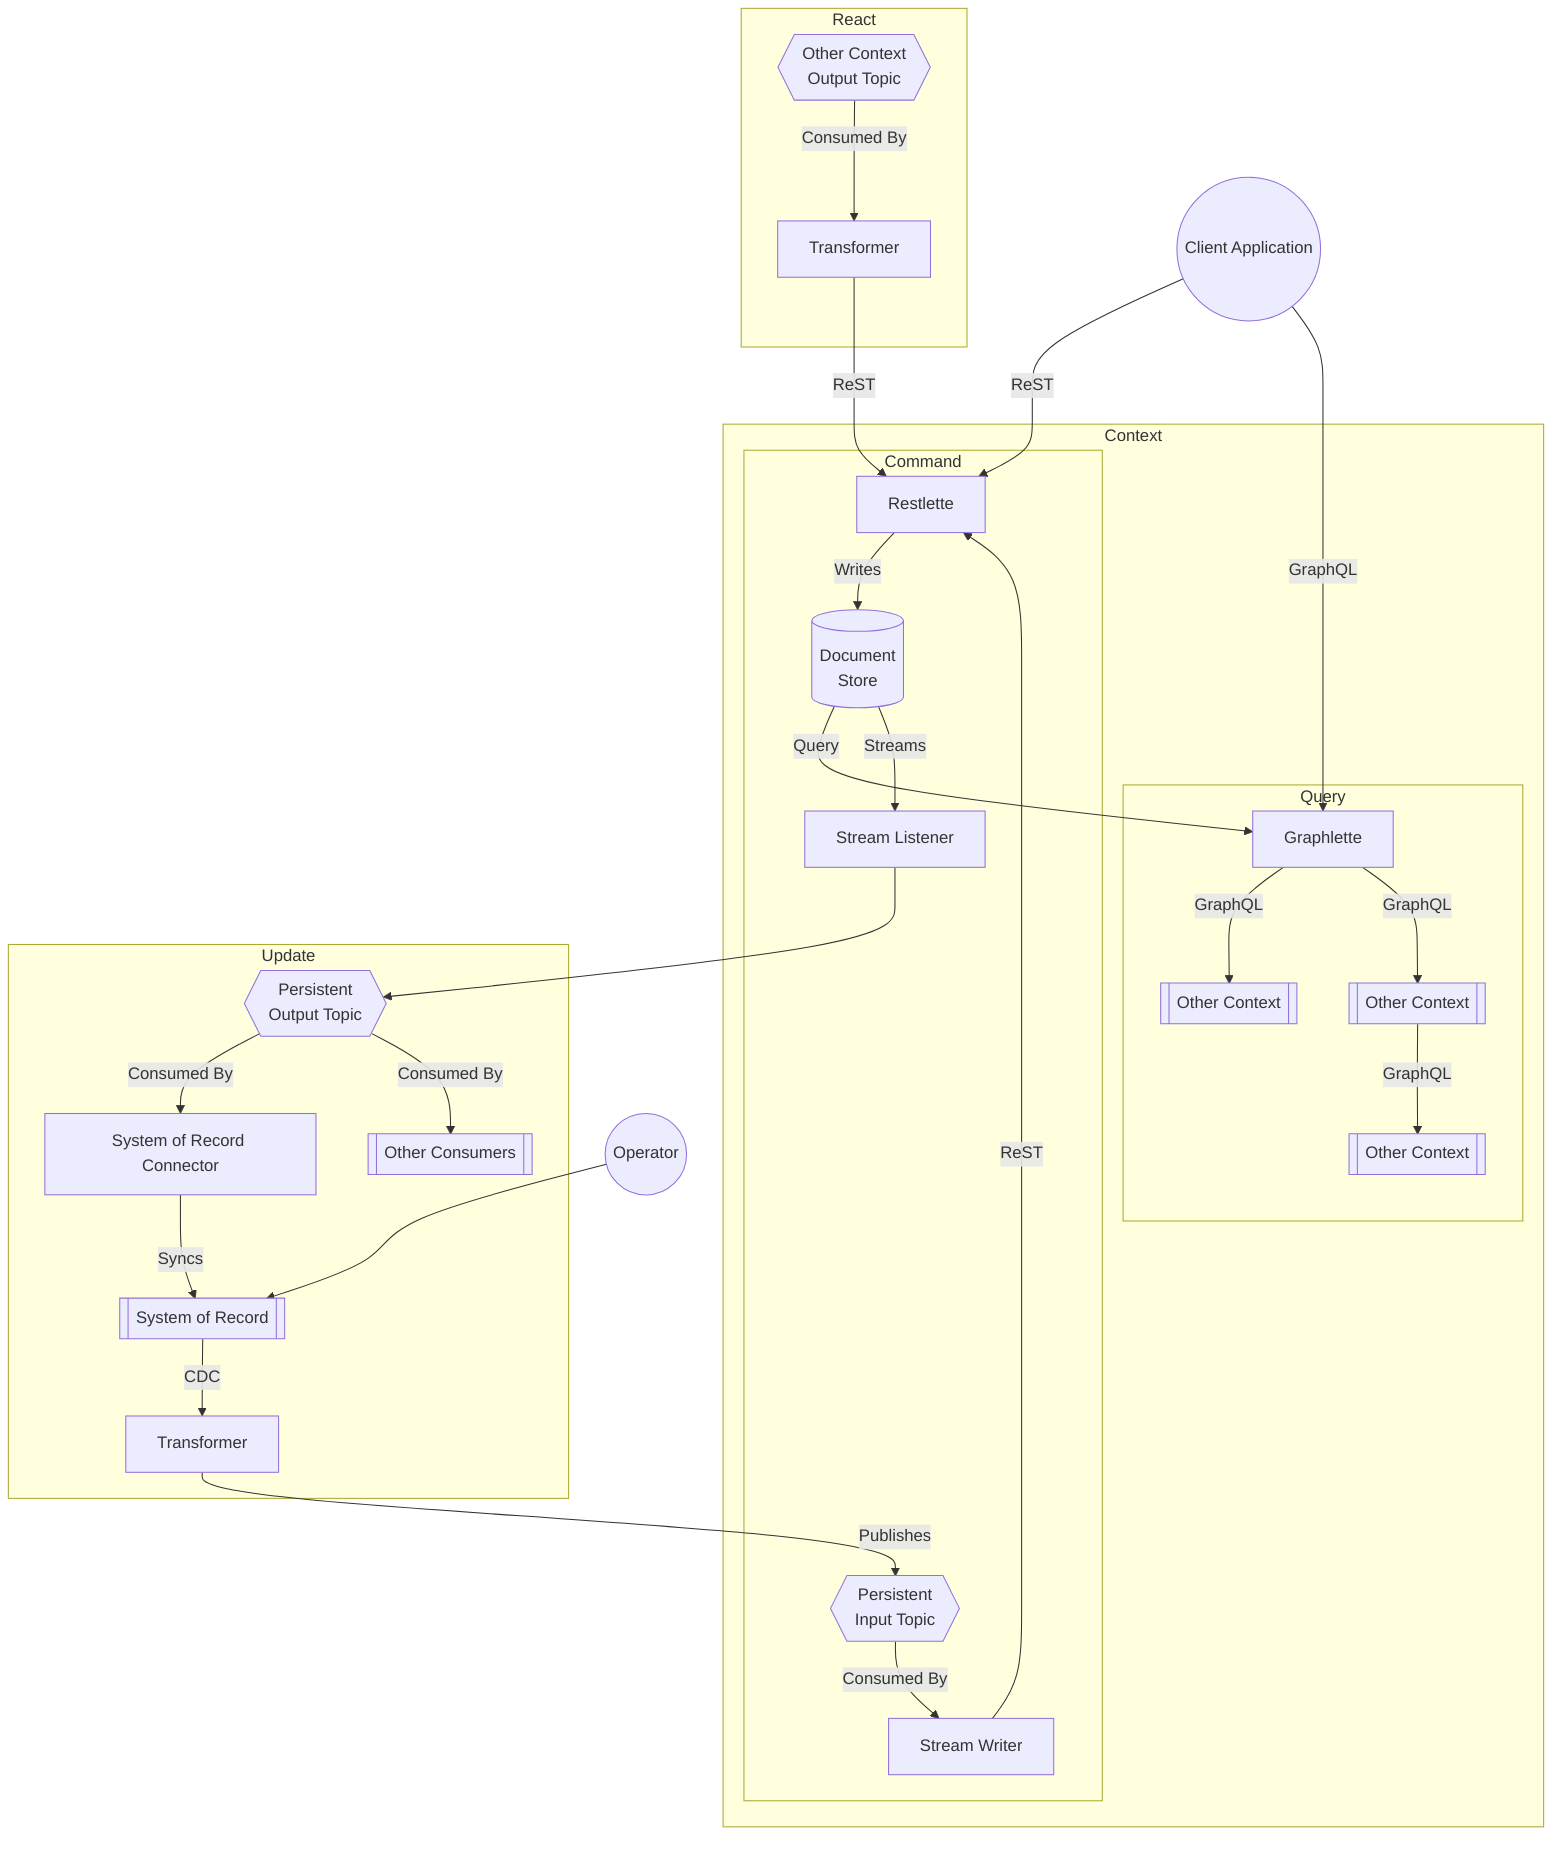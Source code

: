 flowchart TD
    A((Client Application)) --> |ReST| B[Restlette]
    O((Operator)) --> L
    A --> |GraphQL| F[Graphlette]
    B --> |Writes| C[(Document
                      Store)]
    C --> |Query| F
    D --> E{{Persistent
             Output Topic}}

    subgraph Context
        subgraph Command
        C --> |Streams| D[Stream Listener]
        G[Stream Writer] -->   |ReST| B
        M --> |Consumed By| G
        end
        subgraph Query
        F --> |GraphQL| H[[Other Context]]
        F --> |GraphQL| I[[Other Context]]
        I --> |GraphQL| J[[Other Context]]
        end
    end
    subgraph React
        Q{{Other Context
           Output Topic}} --> |Consumed By| R[Transformer]
           R --> |ReST| B
    end
    subgraph Update
        E --> |Consumed By| K[System of Record Connector]
        K --> |Syncs| L[[System of Record]]
        L --> |CDC| P[Transformer]
        P --> |Publishes| M{{Persistent
                             Input Topic}}
        E --> |Consumed By| N[[Other Consumers]]
    end